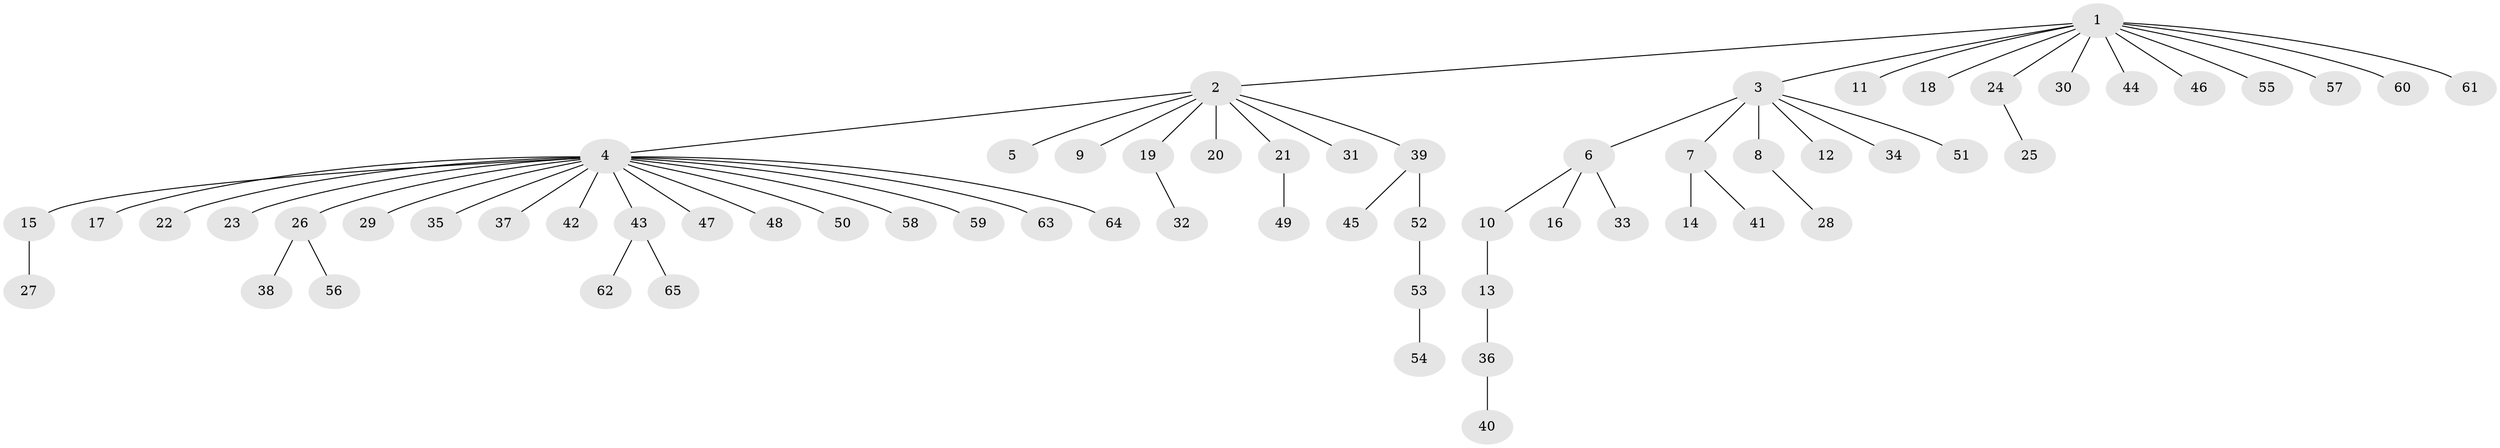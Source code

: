 // original degree distribution, {13: 0.009523809523809525, 10: 0.009523809523809525, 14: 0.009523809523809525, 19: 0.009523809523809525, 2: 0.20952380952380953, 5: 0.01904761904761905, 1: 0.6476190476190476, 4: 0.047619047619047616, 3: 0.0380952380952381}
// Generated by graph-tools (version 1.1) at 2025/50/03/04/25 22:50:05]
// undirected, 65 vertices, 64 edges
graph export_dot {
  node [color=gray90,style=filled];
  1;
  2;
  3;
  4;
  5;
  6;
  7;
  8;
  9;
  10;
  11;
  12;
  13;
  14;
  15;
  16;
  17;
  18;
  19;
  20;
  21;
  22;
  23;
  24;
  25;
  26;
  27;
  28;
  29;
  30;
  31;
  32;
  33;
  34;
  35;
  36;
  37;
  38;
  39;
  40;
  41;
  42;
  43;
  44;
  45;
  46;
  47;
  48;
  49;
  50;
  51;
  52;
  53;
  54;
  55;
  56;
  57;
  58;
  59;
  60;
  61;
  62;
  63;
  64;
  65;
  1 -- 2 [weight=1.0];
  1 -- 3 [weight=1.0];
  1 -- 11 [weight=1.0];
  1 -- 18 [weight=1.0];
  1 -- 24 [weight=1.0];
  1 -- 30 [weight=1.0];
  1 -- 44 [weight=1.0];
  1 -- 46 [weight=1.0];
  1 -- 55 [weight=1.0];
  1 -- 57 [weight=1.0];
  1 -- 60 [weight=1.0];
  1 -- 61 [weight=1.0];
  2 -- 4 [weight=1.0];
  2 -- 5 [weight=1.0];
  2 -- 9 [weight=1.0];
  2 -- 19 [weight=1.0];
  2 -- 20 [weight=1.0];
  2 -- 21 [weight=1.0];
  2 -- 31 [weight=1.0];
  2 -- 39 [weight=1.0];
  3 -- 6 [weight=1.0];
  3 -- 7 [weight=1.0];
  3 -- 8 [weight=6.0];
  3 -- 12 [weight=1.0];
  3 -- 34 [weight=1.0];
  3 -- 51 [weight=1.0];
  4 -- 15 [weight=1.0];
  4 -- 17 [weight=1.0];
  4 -- 22 [weight=1.0];
  4 -- 23 [weight=1.0];
  4 -- 26 [weight=1.0];
  4 -- 29 [weight=1.0];
  4 -- 35 [weight=1.0];
  4 -- 37 [weight=1.0];
  4 -- 42 [weight=1.0];
  4 -- 43 [weight=1.0];
  4 -- 47 [weight=1.0];
  4 -- 48 [weight=1.0];
  4 -- 50 [weight=1.0];
  4 -- 58 [weight=1.0];
  4 -- 59 [weight=1.0];
  4 -- 63 [weight=1.0];
  4 -- 64 [weight=1.0];
  6 -- 10 [weight=1.0];
  6 -- 16 [weight=1.0];
  6 -- 33 [weight=1.0];
  7 -- 14 [weight=1.0];
  7 -- 41 [weight=1.0];
  8 -- 28 [weight=1.0];
  10 -- 13 [weight=1.0];
  13 -- 36 [weight=1.0];
  15 -- 27 [weight=1.0];
  19 -- 32 [weight=1.0];
  21 -- 49 [weight=1.0];
  24 -- 25 [weight=2.0];
  26 -- 38 [weight=1.0];
  26 -- 56 [weight=1.0];
  36 -- 40 [weight=3.0];
  39 -- 45 [weight=1.0];
  39 -- 52 [weight=1.0];
  43 -- 62 [weight=1.0];
  43 -- 65 [weight=1.0];
  52 -- 53 [weight=1.0];
  53 -- 54 [weight=2.0];
}
